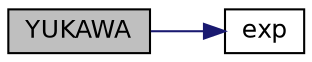 digraph "YUKAWA"
{
 // INTERACTIVE_SVG=YES
 // LATEX_PDF_SIZE
  bgcolor="transparent";
  edge [fontname="Helvetica",fontsize="12",labelfontname="Helvetica",labelfontsize="12"];
  node [fontname="Helvetica",fontsize="12",shape=record];
  rankdir="LR";
  Node1 [label="YUKAWA",height=0.2,width=0.4,color="black", fillcolor="grey75", style="filled", fontcolor="black",tooltip="Yukawa potential functions."];
  Node1 -> Node2 [color="midnightblue",fontsize="12",style="solid",fontname="Helvetica"];
  Node2 [label="exp",height=0.2,width=0.4,color="black",URL="$autodiff_8libmd_8cc_ade909d25ab24d31221b8640c8c6e58c3.html#ade909d25ab24d31221b8640c8c6e58c3",tooltip=" "];
}
